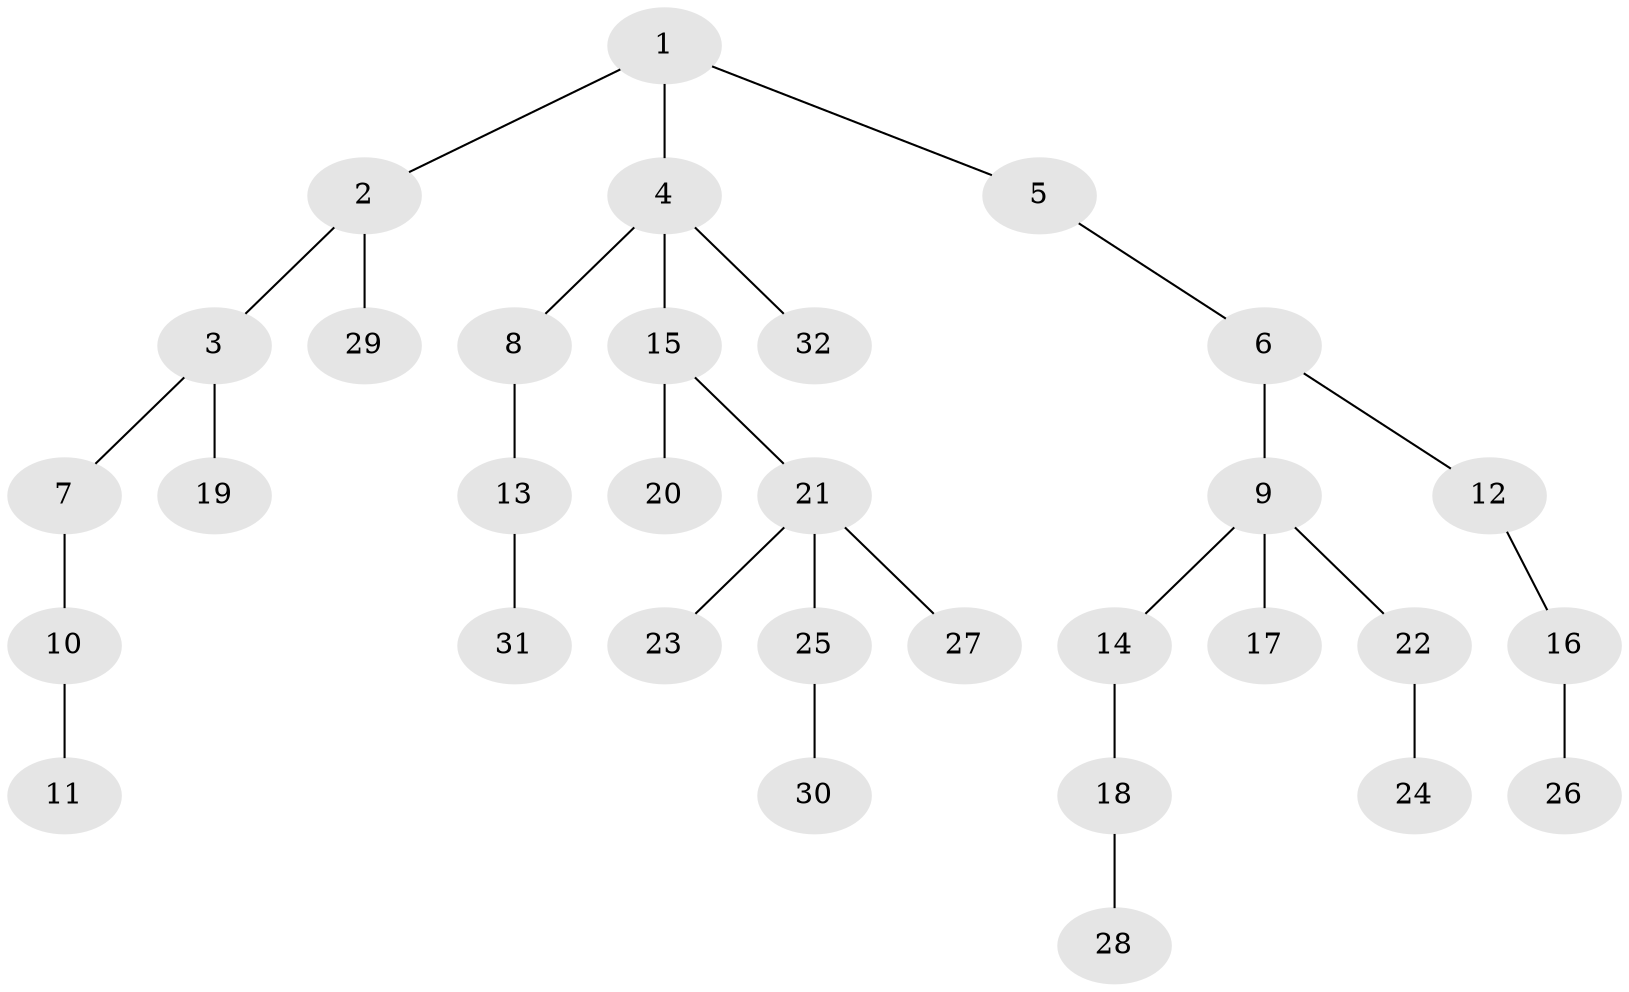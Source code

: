 // original degree distribution, {5: 0.08064516129032258, 4: 0.08064516129032258, 3: 0.0967741935483871, 2: 0.20967741935483872, 1: 0.532258064516129}
// Generated by graph-tools (version 1.1) at 2025/36/03/09/25 02:36:31]
// undirected, 32 vertices, 31 edges
graph export_dot {
graph [start="1"]
  node [color=gray90,style=filled];
  1;
  2;
  3;
  4;
  5;
  6;
  7;
  8;
  9;
  10;
  11;
  12;
  13;
  14;
  15;
  16;
  17;
  18;
  19;
  20;
  21;
  22;
  23;
  24;
  25;
  26;
  27;
  28;
  29;
  30;
  31;
  32;
  1 -- 2 [weight=1.0];
  1 -- 4 [weight=2.0];
  1 -- 5 [weight=1.0];
  2 -- 3 [weight=1.0];
  2 -- 29 [weight=1.0];
  3 -- 7 [weight=1.0];
  3 -- 19 [weight=2.0];
  4 -- 8 [weight=1.0];
  4 -- 15 [weight=1.0];
  4 -- 32 [weight=1.0];
  5 -- 6 [weight=1.0];
  6 -- 9 [weight=1.0];
  6 -- 12 [weight=1.0];
  7 -- 10 [weight=3.0];
  8 -- 13 [weight=2.0];
  9 -- 14 [weight=1.0];
  9 -- 17 [weight=1.0];
  9 -- 22 [weight=1.0];
  10 -- 11 [weight=1.0];
  12 -- 16 [weight=1.0];
  13 -- 31 [weight=1.0];
  14 -- 18 [weight=1.0];
  15 -- 20 [weight=1.0];
  15 -- 21 [weight=1.0];
  16 -- 26 [weight=1.0];
  18 -- 28 [weight=1.0];
  21 -- 23 [weight=1.0];
  21 -- 25 [weight=1.0];
  21 -- 27 [weight=1.0];
  22 -- 24 [weight=1.0];
  25 -- 30 [weight=2.0];
}
